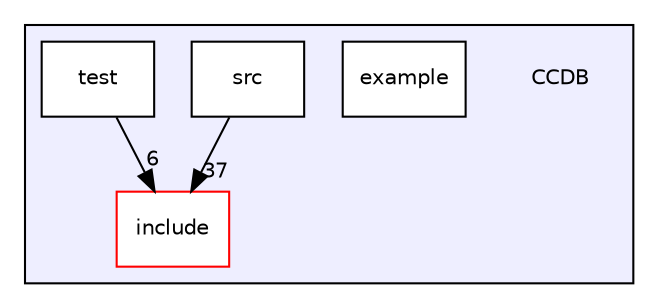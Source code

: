 digraph "/home/travis/build/AliceO2Group/AliceO2/CCDB" {
  bgcolor=transparent;
  compound=true
  node [ fontsize="10", fontname="Helvetica"];
  edge [ labelfontsize="10", labelfontname="Helvetica"];
  subgraph clusterdir_6af676bf18881990e4083e191d0e63e0 {
    graph [ bgcolor="#eeeeff", pencolor="black", label="" URL="dir_6af676bf18881990e4083e191d0e63e0.html"];
    dir_6af676bf18881990e4083e191d0e63e0 [shape=plaintext label="CCDB"];
    dir_a0b3bb556b0b835a0296c3ec262ab1a5 [shape=box label="example" color="black" fillcolor="white" style="filled" URL="dir_a0b3bb556b0b835a0296c3ec262ab1a5.html"];
    dir_59dc0f81c739431be85ac14fce2e92df [shape=box label="include" color="red" fillcolor="white" style="filled" URL="dir_59dc0f81c739431be85ac14fce2e92df.html"];
    dir_befd4b94ad9227be1ceff0153bf9ca7d [shape=box label="src" color="black" fillcolor="white" style="filled" URL="dir_befd4b94ad9227be1ceff0153bf9ca7d.html"];
    dir_2369a6e354873616c797d6d2a61a767f [shape=box label="test" color="black" fillcolor="white" style="filled" URL="dir_2369a6e354873616c797d6d2a61a767f.html"];
  }
  dir_befd4b94ad9227be1ceff0153bf9ca7d->dir_59dc0f81c739431be85ac14fce2e92df [headlabel="37", labeldistance=1.5 headhref="dir_000008_000006.html"];
  dir_2369a6e354873616c797d6d2a61a767f->dir_59dc0f81c739431be85ac14fce2e92df [headlabel="6", labeldistance=1.5 headhref="dir_000009_000006.html"];
}
